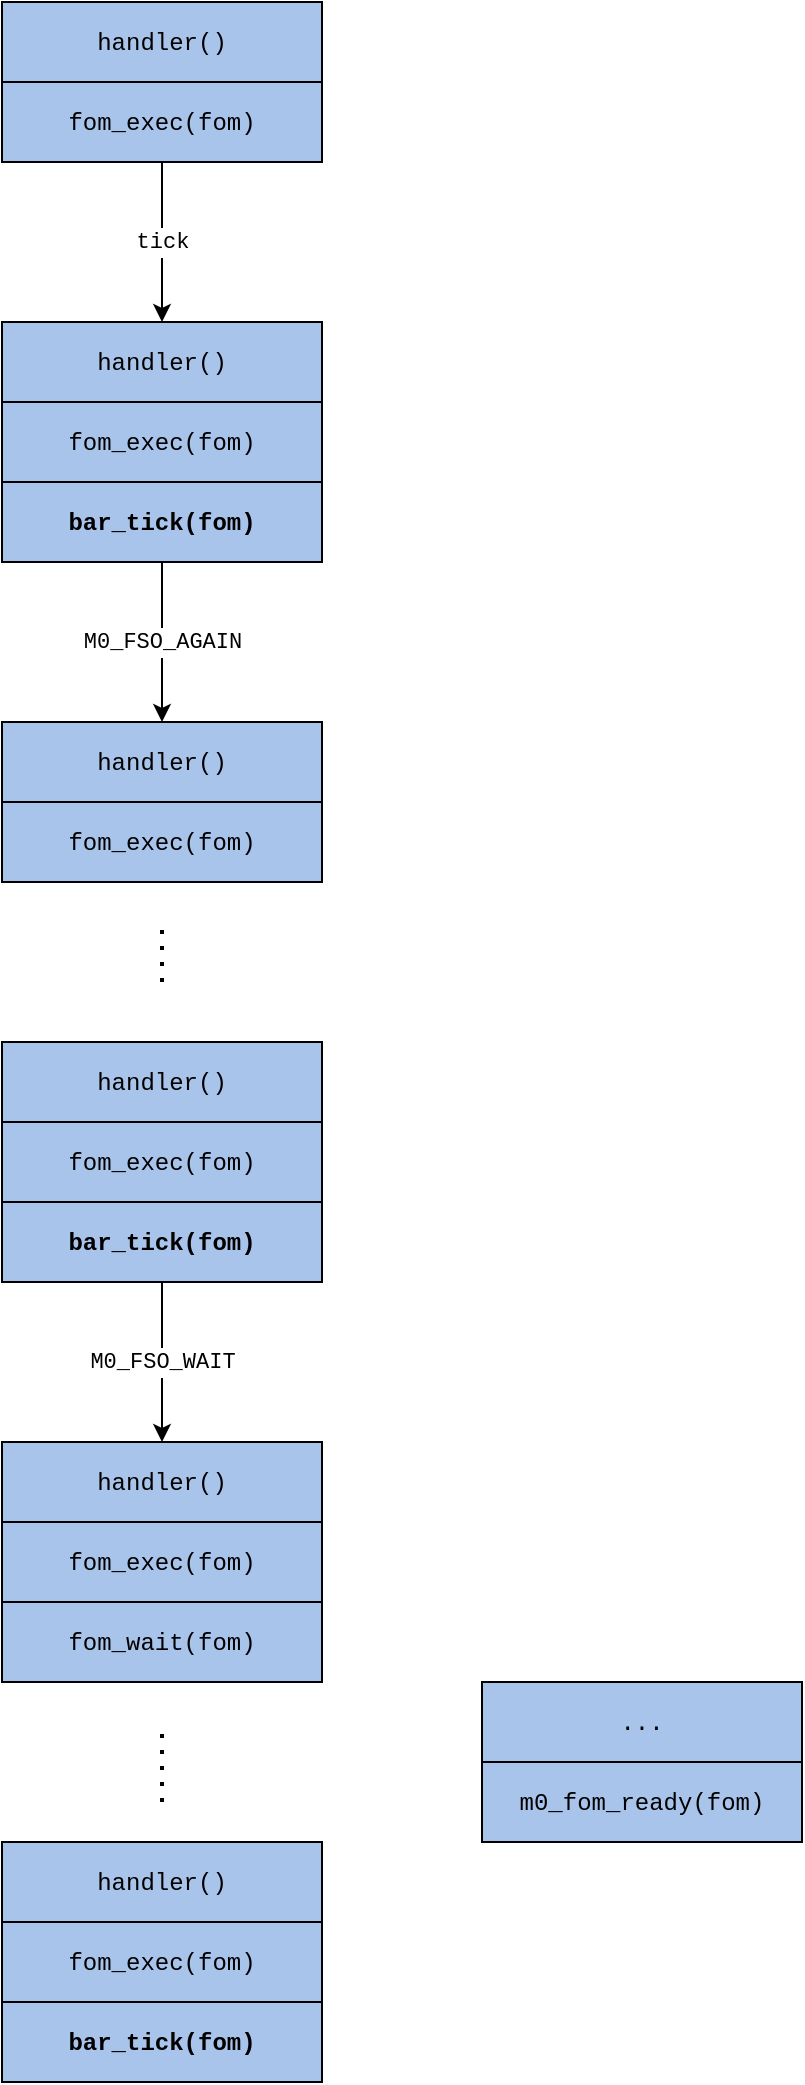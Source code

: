 <mxfile version="14.5.1" type="device"><diagram id="raNwxoly8xd7HDgFjk4U" name="Page-1"><mxGraphModel dx="1106" dy="1003" grid="1" gridSize="10" guides="1" tooltips="1" connect="1" arrows="1" fold="1" page="1" pageScale="1" pageWidth="827" pageHeight="1169" math="0" shadow="0"><root><mxCell id="0"/><mxCell id="1" parent="0"/><mxCell id="e9rt_OaOFcIw_e5gKs-_-27" value="&lt;font face=&quot;Courier New&quot;&gt;handler()&lt;/font&gt;" style="rounded=0;whiteSpace=wrap;html=1;fillColor=#A9C4EB;" parent="1" vertex="1"><mxGeometry x="40" y="120" width="160" height="40" as="geometry"/></mxCell><mxCell id="e9rt_OaOFcIw_e5gKs-_-28" value="&lt;font face=&quot;Courier New&quot;&gt;fom_exec(fom)&lt;/font&gt;" style="rounded=0;whiteSpace=wrap;html=1;fillColor=#A9C4EB;" parent="1" vertex="1"><mxGeometry x="40" y="160" width="160" height="40" as="geometry"/></mxCell><mxCell id="P_wYBcBIOCrVT2ItAxjm-1" value="&lt;font face=&quot;Courier New&quot;&gt;handler()&lt;/font&gt;" style="rounded=0;whiteSpace=wrap;html=1;fillColor=#A9C4EB;" vertex="1" parent="1"><mxGeometry x="40" y="280" width="160" height="40" as="geometry"/></mxCell><mxCell id="P_wYBcBIOCrVT2ItAxjm-2" value="&lt;font face=&quot;Courier New&quot;&gt;fom_exec(fom)&lt;/font&gt;" style="rounded=0;whiteSpace=wrap;html=1;fillColor=#A9C4EB;" vertex="1" parent="1"><mxGeometry x="40" y="320" width="160" height="40" as="geometry"/></mxCell><mxCell id="P_wYBcBIOCrVT2ItAxjm-3" value="&lt;font face=&quot;Courier New&quot;&gt;&lt;b&gt;bar_tick(fom)&lt;/b&gt;&lt;/font&gt;" style="rounded=0;whiteSpace=wrap;html=1;fillColor=#A9C4EB;" vertex="1" parent="1"><mxGeometry x="40" y="360" width="160" height="40" as="geometry"/></mxCell><mxCell id="P_wYBcBIOCrVT2ItAxjm-4" value="tick" style="endArrow=classic;html=1;exitX=0.5;exitY=1;exitDx=0;exitDy=0;entryX=0.5;entryY=0;entryDx=0;entryDy=0;" edge="1" parent="1" source="e9rt_OaOFcIw_e5gKs-_-28" target="P_wYBcBIOCrVT2ItAxjm-1"><mxGeometry relative="1" as="geometry"><mxPoint x="210" y="160" as="sourcePoint"/><mxPoint x="310" y="160" as="targetPoint"/></mxGeometry></mxCell><mxCell id="P_wYBcBIOCrVT2ItAxjm-5" value="&lt;font face=&quot;Courier New&quot;&gt;tick&lt;/font&gt;" style="edgeLabel;resizable=0;html=1;align=center;verticalAlign=middle;" connectable="0" vertex="1" parent="P_wYBcBIOCrVT2ItAxjm-4"><mxGeometry relative="1" as="geometry"/></mxCell><mxCell id="P_wYBcBIOCrVT2ItAxjm-6" value="&lt;font face=&quot;Courier New&quot;&gt;handler()&lt;/font&gt;" style="rounded=0;whiteSpace=wrap;html=1;fillColor=#A9C4EB;" vertex="1" parent="1"><mxGeometry x="40" y="480" width="160" height="40" as="geometry"/></mxCell><mxCell id="P_wYBcBIOCrVT2ItAxjm-7" value="&lt;font face=&quot;Courier New&quot;&gt;fom_exec(fom)&lt;/font&gt;" style="rounded=0;whiteSpace=wrap;html=1;fillColor=#A9C4EB;" vertex="1" parent="1"><mxGeometry x="40" y="520" width="160" height="40" as="geometry"/></mxCell><mxCell id="P_wYBcBIOCrVT2ItAxjm-13" value="&lt;font face=&quot;Courier New&quot;&gt;M0_FSO_AGAIN&lt;/font&gt;" style="endArrow=classic;html=1;exitX=0.5;exitY=1;exitDx=0;exitDy=0;entryX=0.5;entryY=0;entryDx=0;entryDy=0;" edge="1" parent="1" source="P_wYBcBIOCrVT2ItAxjm-3" target="P_wYBcBIOCrVT2ItAxjm-6"><mxGeometry relative="1" as="geometry"><mxPoint x="490" y="159" as="sourcePoint"/><mxPoint x="590" y="159" as="targetPoint"/></mxGeometry></mxCell><mxCell id="P_wYBcBIOCrVT2ItAxjm-15" value="&lt;font face=&quot;Courier New&quot;&gt;handler()&lt;/font&gt;" style="rounded=0;whiteSpace=wrap;html=1;fillColor=#A9C4EB;" vertex="1" parent="1"><mxGeometry x="40" y="640" width="160" height="40" as="geometry"/></mxCell><mxCell id="P_wYBcBIOCrVT2ItAxjm-16" value="&lt;font face=&quot;Courier New&quot;&gt;fom_exec(fom)&lt;/font&gt;" style="rounded=0;whiteSpace=wrap;html=1;fillColor=#A9C4EB;" vertex="1" parent="1"><mxGeometry x="40" y="680" width="160" height="40" as="geometry"/></mxCell><mxCell id="P_wYBcBIOCrVT2ItAxjm-18" value="" style="endArrow=none;dashed=1;html=1;dashPattern=1 3;strokeWidth=2;" edge="1" parent="1"><mxGeometry width="50" height="50" relative="1" as="geometry"><mxPoint x="120" y="610" as="sourcePoint"/><mxPoint x="120" y="580" as="targetPoint"/></mxGeometry></mxCell><mxCell id="P_wYBcBIOCrVT2ItAxjm-19" value="&lt;font face=&quot;Courier New&quot;&gt;&lt;b&gt;bar_tick(fom)&lt;/b&gt;&lt;/font&gt;" style="rounded=0;whiteSpace=wrap;html=1;fillColor=#A9C4EB;" vertex="1" parent="1"><mxGeometry x="40" y="720" width="160" height="40" as="geometry"/></mxCell><mxCell id="P_wYBcBIOCrVT2ItAxjm-20" value="&lt;font face=&quot;Courier New&quot;&gt;handler()&lt;/font&gt;" style="rounded=0;whiteSpace=wrap;html=1;fillColor=#A9C4EB;" vertex="1" parent="1"><mxGeometry x="40" y="840" width="160" height="40" as="geometry"/></mxCell><mxCell id="P_wYBcBIOCrVT2ItAxjm-21" value="&lt;font face=&quot;Courier New&quot;&gt;fom_exec(fom)&lt;/font&gt;" style="rounded=0;whiteSpace=wrap;html=1;fillColor=#A9C4EB;" vertex="1" parent="1"><mxGeometry x="40" y="880" width="160" height="40" as="geometry"/></mxCell><mxCell id="P_wYBcBIOCrVT2ItAxjm-22" value="&lt;font face=&quot;Courier New&quot;&gt;M0_FSO_WAIT&lt;/font&gt;" style="endArrow=classic;html=1;exitX=0.5;exitY=1;exitDx=0;exitDy=0;entryX=0.5;entryY=0;entryDx=0;entryDy=0;" edge="1" parent="1" target="P_wYBcBIOCrVT2ItAxjm-20"><mxGeometry relative="1" as="geometry"><mxPoint x="120" y="760" as="sourcePoint"/><mxPoint x="590" y="519" as="targetPoint"/></mxGeometry></mxCell><mxCell id="P_wYBcBIOCrVT2ItAxjm-23" value="" style="endArrow=none;dashed=1;html=1;dashPattern=1 3;strokeWidth=2;" edge="1" parent="1"><mxGeometry width="50" height="50" relative="1" as="geometry"><mxPoint x="120" y="1020" as="sourcePoint"/><mxPoint x="120" y="980" as="targetPoint"/></mxGeometry></mxCell><mxCell id="P_wYBcBIOCrVT2ItAxjm-24" value="&lt;font face=&quot;Courier New&quot;&gt;...&lt;/font&gt;" style="rounded=0;whiteSpace=wrap;html=1;fillColor=#A9C4EB;" vertex="1" parent="1"><mxGeometry x="280" y="960" width="160" height="40" as="geometry"/></mxCell><mxCell id="P_wYBcBIOCrVT2ItAxjm-25" value="&lt;font face=&quot;Courier New&quot;&gt;m0_fom_ready(fom)&lt;/font&gt;" style="rounded=0;whiteSpace=wrap;html=1;fillColor=#A9C4EB;" vertex="1" parent="1"><mxGeometry x="280" y="1000" width="160" height="40" as="geometry"/></mxCell><mxCell id="P_wYBcBIOCrVT2ItAxjm-26" value="&lt;font face=&quot;Courier New&quot;&gt;fom_wait(fom)&lt;/font&gt;" style="rounded=0;whiteSpace=wrap;html=1;fillColor=#A9C4EB;" vertex="1" parent="1"><mxGeometry x="40" y="920" width="160" height="40" as="geometry"/></mxCell><mxCell id="P_wYBcBIOCrVT2ItAxjm-27" value="&lt;font face=&quot;Courier New&quot;&gt;handler()&lt;/font&gt;" style="rounded=0;whiteSpace=wrap;html=1;fillColor=#A9C4EB;" vertex="1" parent="1"><mxGeometry x="40" y="1040" width="160" height="40" as="geometry"/></mxCell><mxCell id="P_wYBcBIOCrVT2ItAxjm-28" value="&lt;font face=&quot;Courier New&quot;&gt;fom_exec(fom)&lt;/font&gt;" style="rounded=0;whiteSpace=wrap;html=1;fillColor=#A9C4EB;" vertex="1" parent="1"><mxGeometry x="40" y="1080" width="160" height="40" as="geometry"/></mxCell><mxCell id="P_wYBcBIOCrVT2ItAxjm-29" value="&lt;font face=&quot;Courier New&quot;&gt;&lt;b&gt;bar_tick(fom)&lt;/b&gt;&lt;/font&gt;" style="rounded=0;whiteSpace=wrap;html=1;fillColor=#A9C4EB;" vertex="1" parent="1"><mxGeometry x="40" y="1120" width="160" height="40" as="geometry"/></mxCell></root></mxGraphModel></diagram></mxfile>